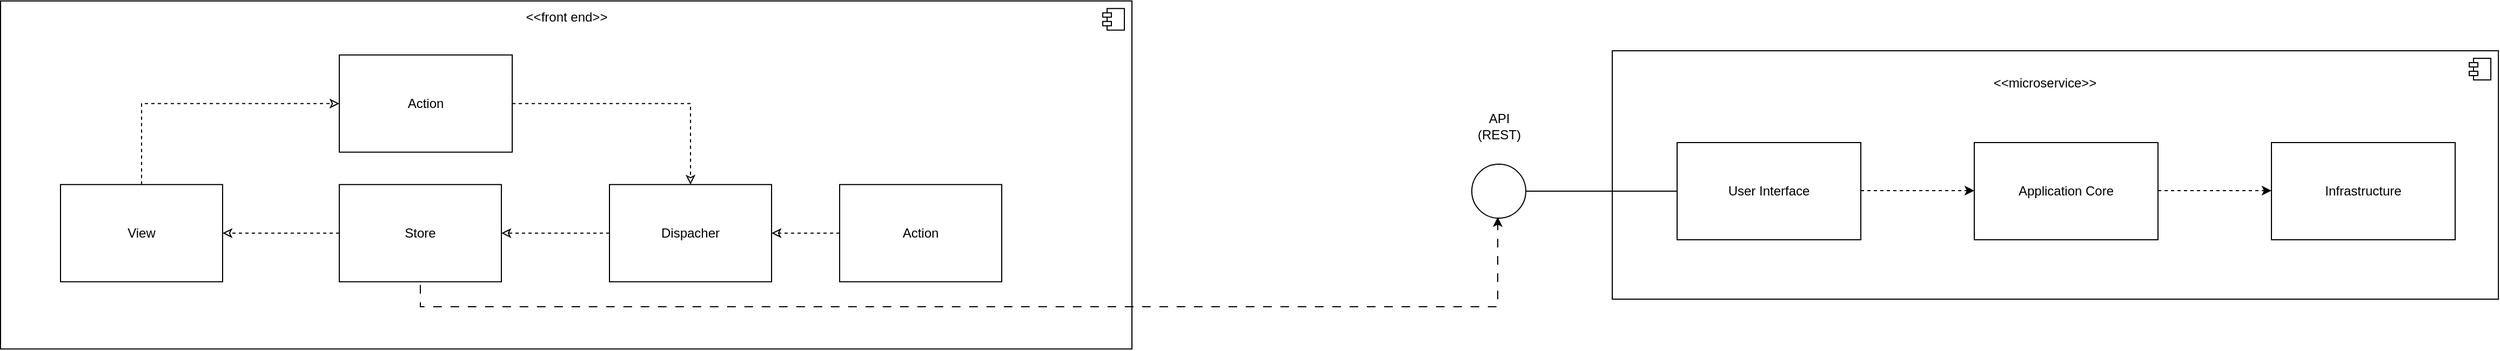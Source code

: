 <mxfile version="22.0.8" type="google">
  <diagram id="IJTGaafRvbzk6BhgAE6I" name="LineaBaseDesarrolloPropio">
    <mxGraphModel grid="1" page="1" gridSize="10" guides="1" tooltips="1" connect="1" arrows="1" fold="1" pageScale="1" pageWidth="827" pageHeight="1169" math="0" shadow="0">
      <root>
        <mxCell id="0" />
        <mxCell id="1" parent="0" />
        <mxCell id="1_6DS0vK1pRZlDQQTfkG-8" value="" style="html=1;dropTarget=0;whiteSpace=wrap;" vertex="1" parent="1">
          <mxGeometry x="33.5" y="-166.12" width="1047" height="322.25" as="geometry" />
        </mxCell>
        <mxCell id="1_6DS0vK1pRZlDQQTfkG-9" value="" style="shape=module;jettyWidth=8;jettyHeight=4;" vertex="1" parent="1_6DS0vK1pRZlDQQTfkG-8">
          <mxGeometry x="1" width="20" height="20" relative="1" as="geometry">
            <mxPoint x="-27" y="7" as="offset" />
          </mxGeometry>
        </mxCell>
        <mxCell id="1_6DS0vK1pRZlDQQTfkG-2" value="&amp;lt;&amp;lt;front end&amp;gt;&amp;gt;" style="text;html=1;align=center;verticalAlign=middle;resizable=0;points=[];autosize=1;strokeColor=none;fillColor=none;" vertex="1" parent="1">
          <mxGeometry x="507" y="-166.12" width="100" height="30" as="geometry" />
        </mxCell>
        <mxCell id="Uh_5a39o5ZOYxznqFw2u-1" value="" style="html=1;dropTarget=0;whiteSpace=wrap;" vertex="1" parent="1">
          <mxGeometry x="1525" y="-120" width="820" height="230" as="geometry" />
        </mxCell>
        <mxCell id="Uh_5a39o5ZOYxznqFw2u-2" value="" style="shape=module;jettyWidth=8;jettyHeight=4;" vertex="1" parent="Uh_5a39o5ZOYxznqFw2u-1">
          <mxGeometry x="1" width="20" height="20" relative="1" as="geometry">
            <mxPoint x="-27" y="7" as="offset" />
          </mxGeometry>
        </mxCell>
        <mxCell id="Uh_5a39o5ZOYxznqFw2u-3" value="User Interface" style="rounded=0;whiteSpace=wrap;html=1;" vertex="1" parent="1">
          <mxGeometry x="1585" y="-35" width="170" height="90" as="geometry" />
        </mxCell>
        <mxCell id="Uh_5a39o5ZOYxznqFw2u-4" value="Infrastructure" style="rounded=0;whiteSpace=wrap;html=1;" vertex="1" parent="1">
          <mxGeometry x="2135" y="-35" width="170" height="90" as="geometry" />
        </mxCell>
        <mxCell id="Uh_5a39o5ZOYxznqFw2u-5" value="Application Core" style="rounded=0;whiteSpace=wrap;html=1;" vertex="1" parent="1">
          <mxGeometry x="1860" y="-35" width="170" height="90" as="geometry" />
        </mxCell>
        <mxCell id="Uh_5a39o5ZOYxznqFw2u-6" value="&amp;lt;&amp;lt;microservice&amp;gt;&amp;gt;" style="text;html=1;align=center;verticalAlign=middle;resizable=0;points=[];autosize=1;strokeColor=none;fillColor=none;" vertex="1" parent="1">
          <mxGeometry x="1865" y="-105" width="120" height="30" as="geometry" />
        </mxCell>
        <mxCell id="Uh_5a39o5ZOYxznqFw2u-7" value="" style="endArrow=classic;html=1;rounded=0;entryX=0;entryY=0;entryDx=0;entryDy=55;entryPerimeter=0;exitX=0;exitY=0;exitDx=150;exitDy=55;exitPerimeter=0;dashed=1;" edge="1" parent="1">
          <mxGeometry width="50" height="50" relative="1" as="geometry">
            <mxPoint x="1755" y="9.5" as="sourcePoint" />
            <mxPoint x="1860" y="9.5" as="targetPoint" />
          </mxGeometry>
        </mxCell>
        <mxCell id="Uh_5a39o5ZOYxznqFw2u-8" value="" style="endArrow=classic;html=1;rounded=0;entryX=0;entryY=0;entryDx=0;entryDy=55;entryPerimeter=0;exitX=0;exitY=0;exitDx=150;exitDy=55;exitPerimeter=0;dashed=1;" edge="1" parent="1">
          <mxGeometry width="50" height="50" relative="1" as="geometry">
            <mxPoint x="2030" y="9.5" as="sourcePoint" />
            <mxPoint x="2135" y="9.5" as="targetPoint" />
          </mxGeometry>
        </mxCell>
        <mxCell id="Uh_5a39o5ZOYxznqFw2u-9" value="" style="endArrow=none;html=1;rounded=0;entryX=0;entryY=0.5;entryDx=0;entryDy=0;" edge="1" parent="1" source="Uh_5a39o5ZOYxznqFw2u-11" target="Uh_5a39o5ZOYxznqFw2u-3">
          <mxGeometry width="50" height="50" relative="1" as="geometry">
            <mxPoint x="1415" y="10" as="sourcePoint" />
            <mxPoint x="1855" y="-40" as="targetPoint" />
          </mxGeometry>
        </mxCell>
        <mxCell id="Uh_5a39o5ZOYxznqFw2u-10" value="" style="endArrow=none;html=1;rounded=0;entryX=0;entryY=0.5;entryDx=0;entryDy=0;" edge="1" parent="1" target="Uh_5a39o5ZOYxznqFw2u-11">
          <mxGeometry width="50" height="50" relative="1" as="geometry">
            <mxPoint x="1415" y="10" as="sourcePoint" />
            <mxPoint x="1585" y="10" as="targetPoint" />
          </mxGeometry>
        </mxCell>
        <mxCell id="Uh_5a39o5ZOYxznqFw2u-11" value="" style="ellipse;whiteSpace=wrap;html=1;aspect=fixed;" vertex="1" parent="1">
          <mxGeometry x="1395" y="-15" width="50" height="50" as="geometry" />
        </mxCell>
        <mxCell id="Uh_5a39o5ZOYxznqFw2u-12" value="API&lt;br&gt;(REST)" style="text;html=1;align=center;verticalAlign=middle;resizable=0;points=[];autosize=1;strokeColor=none;fillColor=none;" vertex="1" parent="1">
          <mxGeometry x="1390" y="-70" width="60" height="40" as="geometry" />
        </mxCell>
        <mxCell id="ycUEvMGuGsQoWCkcKYDy-4" style="edgeStyle=orthogonalEdgeStyle;rounded=0;orthogonalLoop=1;jettySize=auto;html=1;exitX=1;exitY=0.5;exitDx=0;exitDy=0;entryX=0.5;entryY=0;entryDx=0;entryDy=0;dashed=1;endArrow=classic;endFill=0;" edge="1" parent="1" source="k_lD97YK1YyMlD4LptIa-2" target="k_lD97YK1YyMlD4LptIa-5">
          <mxGeometry relative="1" as="geometry" />
        </mxCell>
        <mxCell id="k_lD97YK1YyMlD4LptIa-2" value="Action" style="rounded=0;whiteSpace=wrap;html=1;" vertex="1" parent="1">
          <mxGeometry x="347" y="-116.12" width="160" height="90" as="geometry" />
        </mxCell>
        <mxCell id="ycUEvMGuGsQoWCkcKYDy-2" style="edgeStyle=orthogonalEdgeStyle;rounded=0;orthogonalLoop=1;jettySize=auto;html=1;exitX=0.5;exitY=0;exitDx=0;exitDy=0;entryX=0;entryY=0.5;entryDx=0;entryDy=0;dashed=1;endArrow=classic;endFill=0;" edge="1" parent="1" source="k_lD97YK1YyMlD4LptIa-3" target="k_lD97YK1YyMlD4LptIa-2">
          <mxGeometry relative="1" as="geometry" />
        </mxCell>
        <mxCell id="k_lD97YK1YyMlD4LptIa-3" value="View" style="rounded=0;whiteSpace=wrap;html=1;" vertex="1" parent="1">
          <mxGeometry x="89" y="3.88" width="150" height="90" as="geometry" />
        </mxCell>
        <mxCell id="ycUEvMGuGsQoWCkcKYDy-8" style="edgeStyle=orthogonalEdgeStyle;rounded=0;orthogonalLoop=1;jettySize=auto;html=1;exitX=0;exitY=0.5;exitDx=0;exitDy=0;dashed=1;endArrow=classic;endFill=0;" edge="1" parent="1" source="k_lD97YK1YyMlD4LptIa-5" target="pQ4qvCU2GYWjAuvAuwTT-4">
          <mxGeometry relative="1" as="geometry" />
        </mxCell>
        <mxCell id="k_lD97YK1YyMlD4LptIa-5" value="Dispacher" style="rounded=0;whiteSpace=wrap;html=1;" vertex="1" parent="1">
          <mxGeometry x="597" y="3.88" width="150" height="90" as="geometry" />
        </mxCell>
        <mxCell id="ycUEvMGuGsQoWCkcKYDy-9" style="edgeStyle=orthogonalEdgeStyle;rounded=0;orthogonalLoop=1;jettySize=auto;html=1;exitX=0;exitY=0.5;exitDx=0;exitDy=0;entryX=1;entryY=0.5;entryDx=0;entryDy=0;dashed=1;endArrow=classic;endFill=0;" edge="1" parent="1" source="pQ4qvCU2GYWjAuvAuwTT-4" target="k_lD97YK1YyMlD4LptIa-3">
          <mxGeometry relative="1" as="geometry" />
        </mxCell>
        <mxCell id="ycUEvMGuGsQoWCkcKYDy-10" style="edgeStyle=orthogonalEdgeStyle;rounded=0;orthogonalLoop=1;jettySize=auto;html=1;exitX=0.5;exitY=1;exitDx=0;exitDy=0;entryX=0;entryY=0.5;entryDx=0;entryDy=0;dashed=1;dashPattern=8 8;" edge="1" parent="1">
          <mxGeometry relative="1" as="geometry">
            <mxPoint x="422.0" y="96.88" as="sourcePoint" />
            <mxPoint x="1419" y="34" as="targetPoint" />
            <Array as="points">
              <mxPoint x="422" y="117" />
              <mxPoint x="1419" y="117" />
            </Array>
          </mxGeometry>
        </mxCell>
        <mxCell id="pQ4qvCU2GYWjAuvAuwTT-4" value="Store" style="rounded=0;whiteSpace=wrap;html=1;" vertex="1" parent="1">
          <mxGeometry x="347" y="3.88" width="150" height="90" as="geometry" />
        </mxCell>
        <mxCell id="ycUEvMGuGsQoWCkcKYDy-7" style="edgeStyle=orthogonalEdgeStyle;rounded=0;orthogonalLoop=1;jettySize=auto;html=1;exitX=0;exitY=0.5;exitDx=0;exitDy=0;entryX=1;entryY=0.5;entryDx=0;entryDy=0;dashed=1;endArrow=classic;endFill=0;" edge="1" parent="1" source="pQ4qvCU2GYWjAuvAuwTT-5" target="k_lD97YK1YyMlD4LptIa-5">
          <mxGeometry relative="1" as="geometry" />
        </mxCell>
        <mxCell id="pQ4qvCU2GYWjAuvAuwTT-5" value="Action" style="rounded=0;whiteSpace=wrap;html=1;" vertex="1" parent="1">
          <mxGeometry x="810" y="3.88" width="150" height="90" as="geometry" />
        </mxCell>
      </root>
    </mxGraphModel>
  </diagram>
</mxfile>
